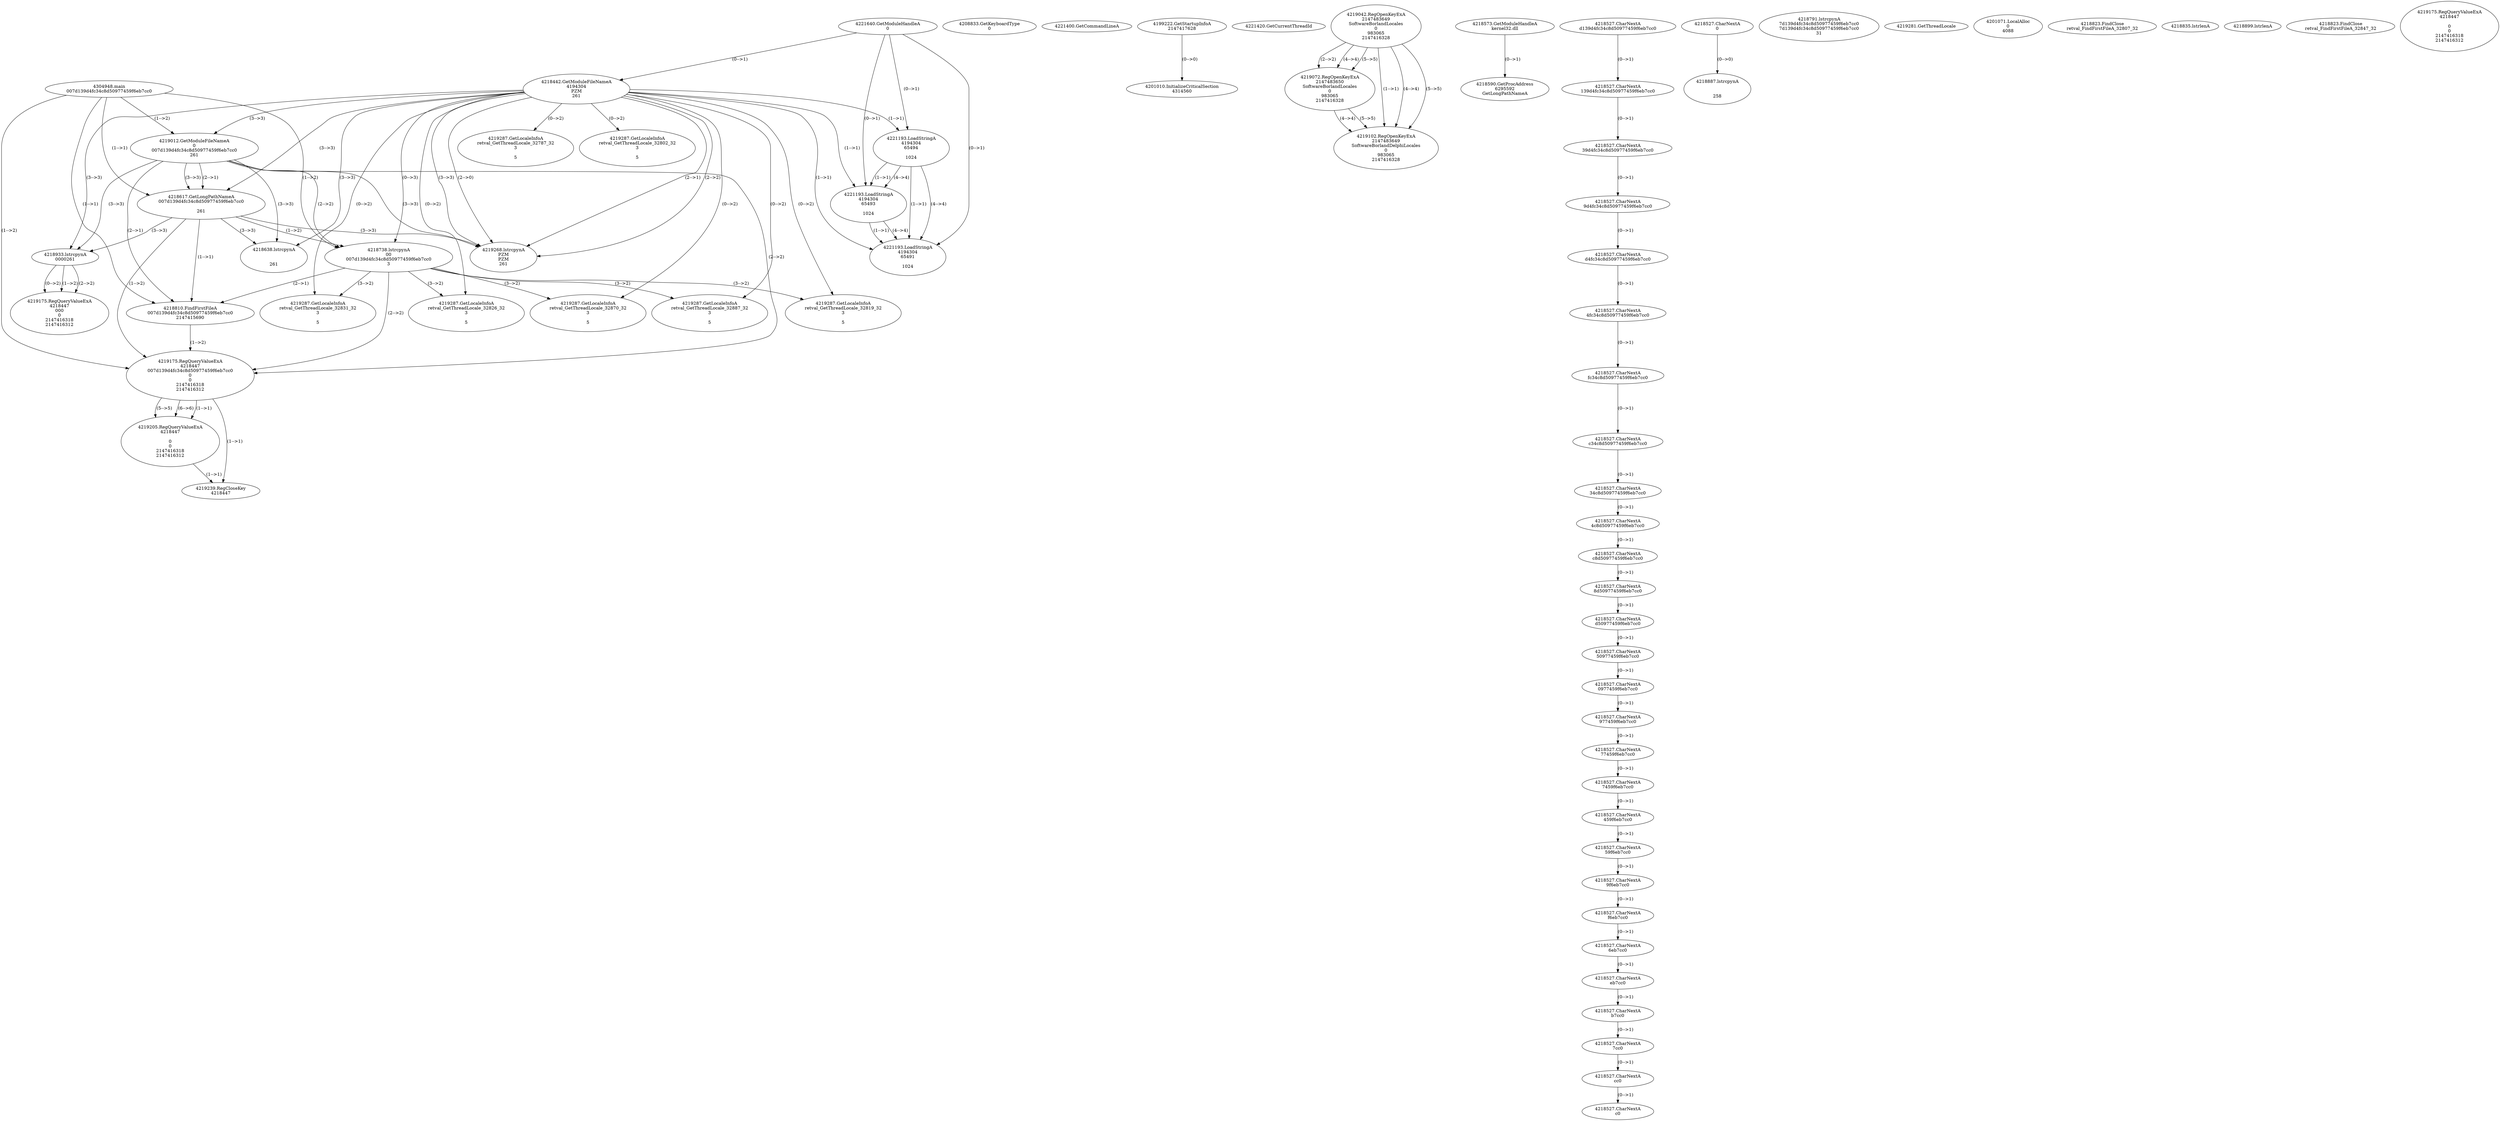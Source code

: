 // Global SCDG with merge call
digraph {
	0 [label="4304948.main
007d139d4fc34c8d50977459f6eb7cc0"]
	1 [label="4221640.GetModuleHandleA
0"]
	2 [label="4208833.GetKeyboardType
0"]
	3 [label="4221400.GetCommandLineA
"]
	4 [label="4199222.GetStartupInfoA
2147417628"]
	5 [label="4221420.GetCurrentThreadId
"]
	6 [label="4218442.GetModuleFileNameA
4194304
PZM
261"]
	1 -> 6 [label="(0-->1)"]
	7 [label="4219012.GetModuleFileNameA
0
007d139d4fc34c8d50977459f6eb7cc0
261"]
	0 -> 7 [label="(1-->2)"]
	6 -> 7 [label="(3-->3)"]
	8 [label="4219042.RegOpenKeyExA
2147483649
Software\Borland\Locales
0
983065
2147416328"]
	9 [label="4219072.RegOpenKeyExA
2147483650
Software\Borland\Locales
0
983065
2147416328"]
	8 -> 9 [label="(2-->2)"]
	8 -> 9 [label="(4-->4)"]
	8 -> 9 [label="(5-->5)"]
	10 [label="4218573.GetModuleHandleA
kernel32.dll"]
	11 [label="4218590.GetProcAddress
6295592
GetLongPathNameA"]
	10 -> 11 [label="(0-->1)"]
	12 [label="4218617.GetLongPathNameA
007d139d4fc34c8d50977459f6eb7cc0

261"]
	0 -> 12 [label="(1-->1)"]
	7 -> 12 [label="(2-->1)"]
	6 -> 12 [label="(3-->3)"]
	7 -> 12 [label="(3-->3)"]
	13 [label="4218738.lstrcpynA
00
007d139d4fc34c8d50977459f6eb7cc0
3"]
	0 -> 13 [label="(1-->2)"]
	7 -> 13 [label="(2-->2)"]
	12 -> 13 [label="(1-->2)"]
	6 -> 13 [label="(0-->3)"]
	14 [label="4218527.CharNextA
d139d4fc34c8d50977459f6eb7cc0"]
	15 [label="4218527.CharNextA
139d4fc34c8d50977459f6eb7cc0"]
	14 -> 15 [label="(0-->1)"]
	16 [label="4218527.CharNextA
39d4fc34c8d50977459f6eb7cc0"]
	15 -> 16 [label="(0-->1)"]
	17 [label="4218527.CharNextA
9d4fc34c8d50977459f6eb7cc0"]
	16 -> 17 [label="(0-->1)"]
	18 [label="4218527.CharNextA
d4fc34c8d50977459f6eb7cc0"]
	17 -> 18 [label="(0-->1)"]
	19 [label="4218527.CharNextA
4fc34c8d50977459f6eb7cc0"]
	18 -> 19 [label="(0-->1)"]
	20 [label="4218527.CharNextA
fc34c8d50977459f6eb7cc0"]
	19 -> 20 [label="(0-->1)"]
	21 [label="4218527.CharNextA
c34c8d50977459f6eb7cc0"]
	20 -> 21 [label="(0-->1)"]
	22 [label="4218527.CharNextA
34c8d50977459f6eb7cc0"]
	21 -> 22 [label="(0-->1)"]
	23 [label="4218527.CharNextA
4c8d50977459f6eb7cc0"]
	22 -> 23 [label="(0-->1)"]
	24 [label="4218527.CharNextA
c8d50977459f6eb7cc0"]
	23 -> 24 [label="(0-->1)"]
	25 [label="4218527.CharNextA
8d50977459f6eb7cc0"]
	24 -> 25 [label="(0-->1)"]
	26 [label="4218527.CharNextA
d50977459f6eb7cc0"]
	25 -> 26 [label="(0-->1)"]
	27 [label="4218527.CharNextA
50977459f6eb7cc0"]
	26 -> 27 [label="(0-->1)"]
	28 [label="4218527.CharNextA
0977459f6eb7cc0"]
	27 -> 28 [label="(0-->1)"]
	29 [label="4218527.CharNextA
977459f6eb7cc0"]
	28 -> 29 [label="(0-->1)"]
	30 [label="4218527.CharNextA
77459f6eb7cc0"]
	29 -> 30 [label="(0-->1)"]
	31 [label="4218527.CharNextA
7459f6eb7cc0"]
	30 -> 31 [label="(0-->1)"]
	32 [label="4218527.CharNextA
459f6eb7cc0"]
	31 -> 32 [label="(0-->1)"]
	33 [label="4218527.CharNextA
59f6eb7cc0"]
	32 -> 33 [label="(0-->1)"]
	34 [label="4218527.CharNextA
9f6eb7cc0"]
	33 -> 34 [label="(0-->1)"]
	35 [label="4218527.CharNextA
f6eb7cc0"]
	34 -> 35 [label="(0-->1)"]
	36 [label="4218527.CharNextA
6eb7cc0"]
	35 -> 36 [label="(0-->1)"]
	37 [label="4218527.CharNextA
eb7cc0"]
	36 -> 37 [label="(0-->1)"]
	38 [label="4218527.CharNextA
b7cc0"]
	37 -> 38 [label="(0-->1)"]
	39 [label="4218527.CharNextA
7cc0"]
	38 -> 39 [label="(0-->1)"]
	40 [label="4218527.CharNextA
cc0"]
	39 -> 40 [label="(0-->1)"]
	41 [label="4218527.CharNextA
c0"]
	40 -> 41 [label="(0-->1)"]
	42 [label="4218527.CharNextA
0"]
	43 [label="4218791.lstrcpynA
7d139d4fc34c8d50977459f6eb7cc0
7d139d4fc34c8d50977459f6eb7cc0
31"]
	44 [label="4218810.FindFirstFileA
007d139d4fc34c8d50977459f6eb7cc0
2147415690"]
	0 -> 44 [label="(1-->1)"]
	7 -> 44 [label="(2-->1)"]
	12 -> 44 [label="(1-->1)"]
	13 -> 44 [label="(2-->1)"]
	45 [label="4219175.RegQueryValueExA
4218447
007d139d4fc34c8d50977459f6eb7cc0
0
0
2147416318
2147416312"]
	0 -> 45 [label="(1-->2)"]
	7 -> 45 [label="(2-->2)"]
	12 -> 45 [label="(1-->2)"]
	13 -> 45 [label="(2-->2)"]
	44 -> 45 [label="(1-->2)"]
	46 [label="4219205.RegQueryValueExA
4218447

0
0
2147416318
2147416312"]
	45 -> 46 [label="(1-->1)"]
	45 -> 46 [label="(5-->5)"]
	45 -> 46 [label="(6-->6)"]
	47 [label="4219239.RegCloseKey
4218447"]
	45 -> 47 [label="(1-->1)"]
	46 -> 47 [label="(1-->1)"]
	48 [label="4219268.lstrcpynA
PZM
PZM
261"]
	6 -> 48 [label="(2-->1)"]
	6 -> 48 [label="(2-->2)"]
	6 -> 48 [label="(3-->3)"]
	7 -> 48 [label="(3-->3)"]
	12 -> 48 [label="(3-->3)"]
	6 -> 48 [label="(2-->0)"]
	49 [label="4219281.GetThreadLocale
"]
	50 [label="4219287.GetLocaleInfoA
retval_GetThreadLocale_32870_32
3

5"]
	6 -> 50 [label="(0-->2)"]
	13 -> 50 [label="(3-->2)"]
	51 [label="4221193.LoadStringA
4194304
65494

1024"]
	1 -> 51 [label="(0-->1)"]
	6 -> 51 [label="(1-->1)"]
	52 [label="4221193.LoadStringA
4194304
65493

1024"]
	1 -> 52 [label="(0-->1)"]
	6 -> 52 [label="(1-->1)"]
	51 -> 52 [label="(1-->1)"]
	51 -> 52 [label="(4-->4)"]
	53 [label="4219287.GetLocaleInfoA
retval_GetThreadLocale_32826_32
3

5"]
	6 -> 53 [label="(0-->2)"]
	13 -> 53 [label="(3-->2)"]
	54 [label="4201010.InitializeCriticalSection
4314560"]
	4 -> 54 [label="(0-->0)"]
	55 [label="4201071.LocalAlloc
0
4088"]
	56 [label="4218823.FindClose
retval_FindFirstFileA_32807_32"]
	57 [label="4218835.lstrlenA
"]
	58 [label="4218887.lstrcpynA


258"]
	42 -> 58 [label="(0-->0)"]
	59 [label="4218899.lstrlenA
"]
	60 [label="4218933.lstrcpynA
00\
00\
261"]
	6 -> 60 [label="(3-->3)"]
	7 -> 60 [label="(3-->3)"]
	12 -> 60 [label="(3-->3)"]
	61 [label="4219175.RegQueryValueExA
4218447
00\
0
0
2147416318
2147416312"]
	60 -> 61 [label="(1-->2)"]
	60 -> 61 [label="(2-->2)"]
	60 -> 61 [label="(0-->2)"]
	62 [label="4219287.GetLocaleInfoA
retval_GetThreadLocale_32819_32
3

5"]
	6 -> 62 [label="(0-->2)"]
	13 -> 62 [label="(3-->2)"]
	63 [label="4221193.LoadStringA
4194304
65491

1024"]
	1 -> 63 [label="(0-->1)"]
	6 -> 63 [label="(1-->1)"]
	51 -> 63 [label="(1-->1)"]
	52 -> 63 [label="(1-->1)"]
	51 -> 63 [label="(4-->4)"]
	52 -> 63 [label="(4-->4)"]
	64 [label="4218823.FindClose
retval_FindFirstFileA_32847_32"]
	65 [label="4219287.GetLocaleInfoA
retval_GetThreadLocale_32887_32
3

5"]
	6 -> 65 [label="(0-->2)"]
	13 -> 65 [label="(3-->2)"]
	66 [label="4219102.RegOpenKeyExA
2147483649
Software\Borland\Delphi\Locales
0
983065
2147416328"]
	8 -> 66 [label="(1-->1)"]
	8 -> 66 [label="(4-->4)"]
	9 -> 66 [label="(4-->4)"]
	8 -> 66 [label="(5-->5)"]
	9 -> 66 [label="(5-->5)"]
	67 [label="4218638.lstrcpynA


261"]
	6 -> 67 [label="(3-->3)"]
	7 -> 67 [label="(3-->3)"]
	12 -> 67 [label="(3-->3)"]
	68 [label="4219175.RegQueryValueExA
4218447

0
0
2147416318
2147416312"]
	69 [label="4219287.GetLocaleInfoA
retval_GetThreadLocale_32787_32
3

5"]
	6 -> 69 [label="(0-->2)"]
	70 [label="4219287.GetLocaleInfoA
retval_GetThreadLocale_32802_32
3

5"]
	6 -> 70 [label="(0-->2)"]
	71 [label="4219287.GetLocaleInfoA
retval_GetThreadLocale_32831_32
3

5"]
	6 -> 71 [label="(0-->2)"]
	13 -> 71 [label="(3-->2)"]
}
